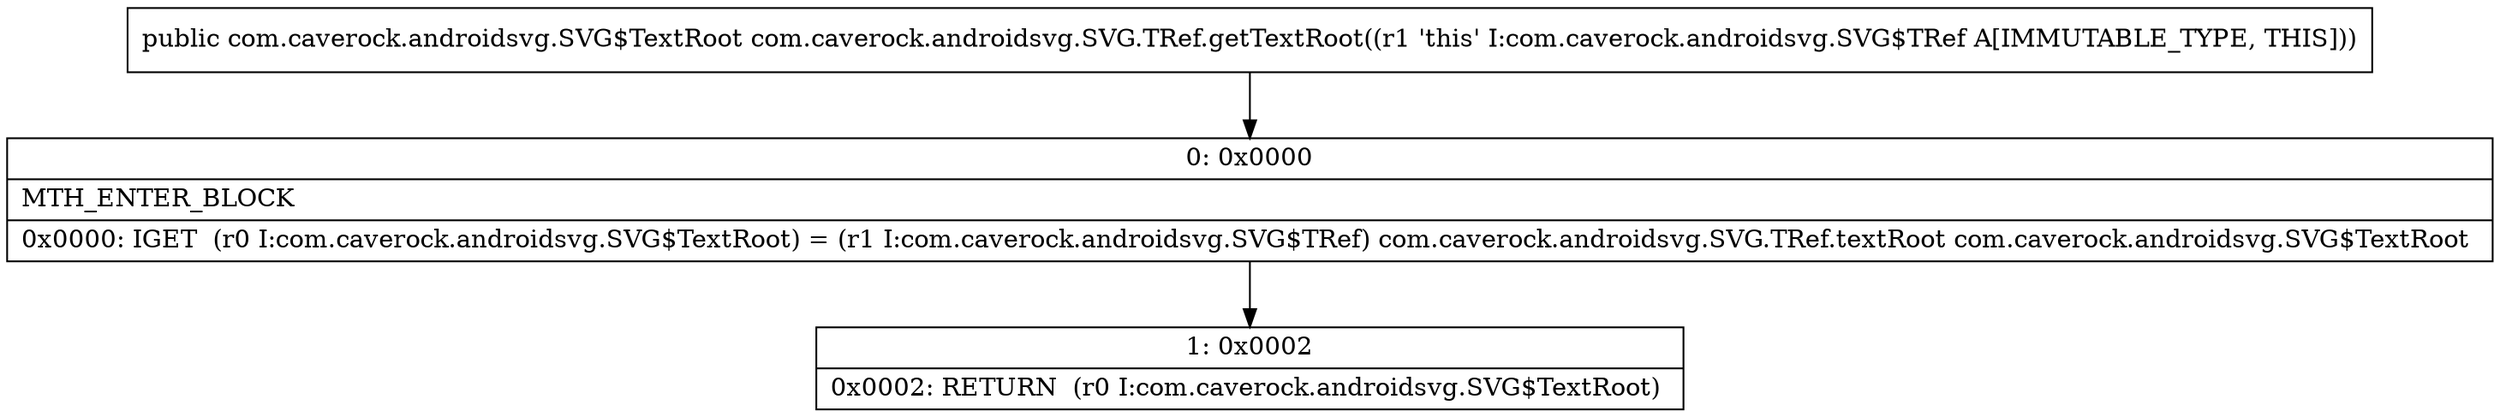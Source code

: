digraph "CFG forcom.caverock.androidsvg.SVG.TRef.getTextRoot()Lcom\/caverock\/androidsvg\/SVG$TextRoot;" {
Node_0 [shape=record,label="{0\:\ 0x0000|MTH_ENTER_BLOCK\l|0x0000: IGET  (r0 I:com.caverock.androidsvg.SVG$TextRoot) = (r1 I:com.caverock.androidsvg.SVG$TRef) com.caverock.androidsvg.SVG.TRef.textRoot com.caverock.androidsvg.SVG$TextRoot \l}"];
Node_1 [shape=record,label="{1\:\ 0x0002|0x0002: RETURN  (r0 I:com.caverock.androidsvg.SVG$TextRoot) \l}"];
MethodNode[shape=record,label="{public com.caverock.androidsvg.SVG$TextRoot com.caverock.androidsvg.SVG.TRef.getTextRoot((r1 'this' I:com.caverock.androidsvg.SVG$TRef A[IMMUTABLE_TYPE, THIS])) }"];
MethodNode -> Node_0;
Node_0 -> Node_1;
}

